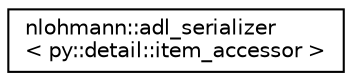 digraph "Graphical Class Hierarchy"
{
 // LATEX_PDF_SIZE
  edge [fontname="Helvetica",fontsize="10",labelfontname="Helvetica",labelfontsize="10"];
  node [fontname="Helvetica",fontsize="10",shape=record];
  rankdir="LR";
  Node0 [label="nlohmann::adl_serializer\l\< py::detail::item_accessor \>",height=0.2,width=0.4,color="black", fillcolor="white", style="filled",URL="$structnlohmann_1_1adl__serializer_3_01py_1_1detail_1_1item__accessor_01_4.html",tooltip=" "];
}
